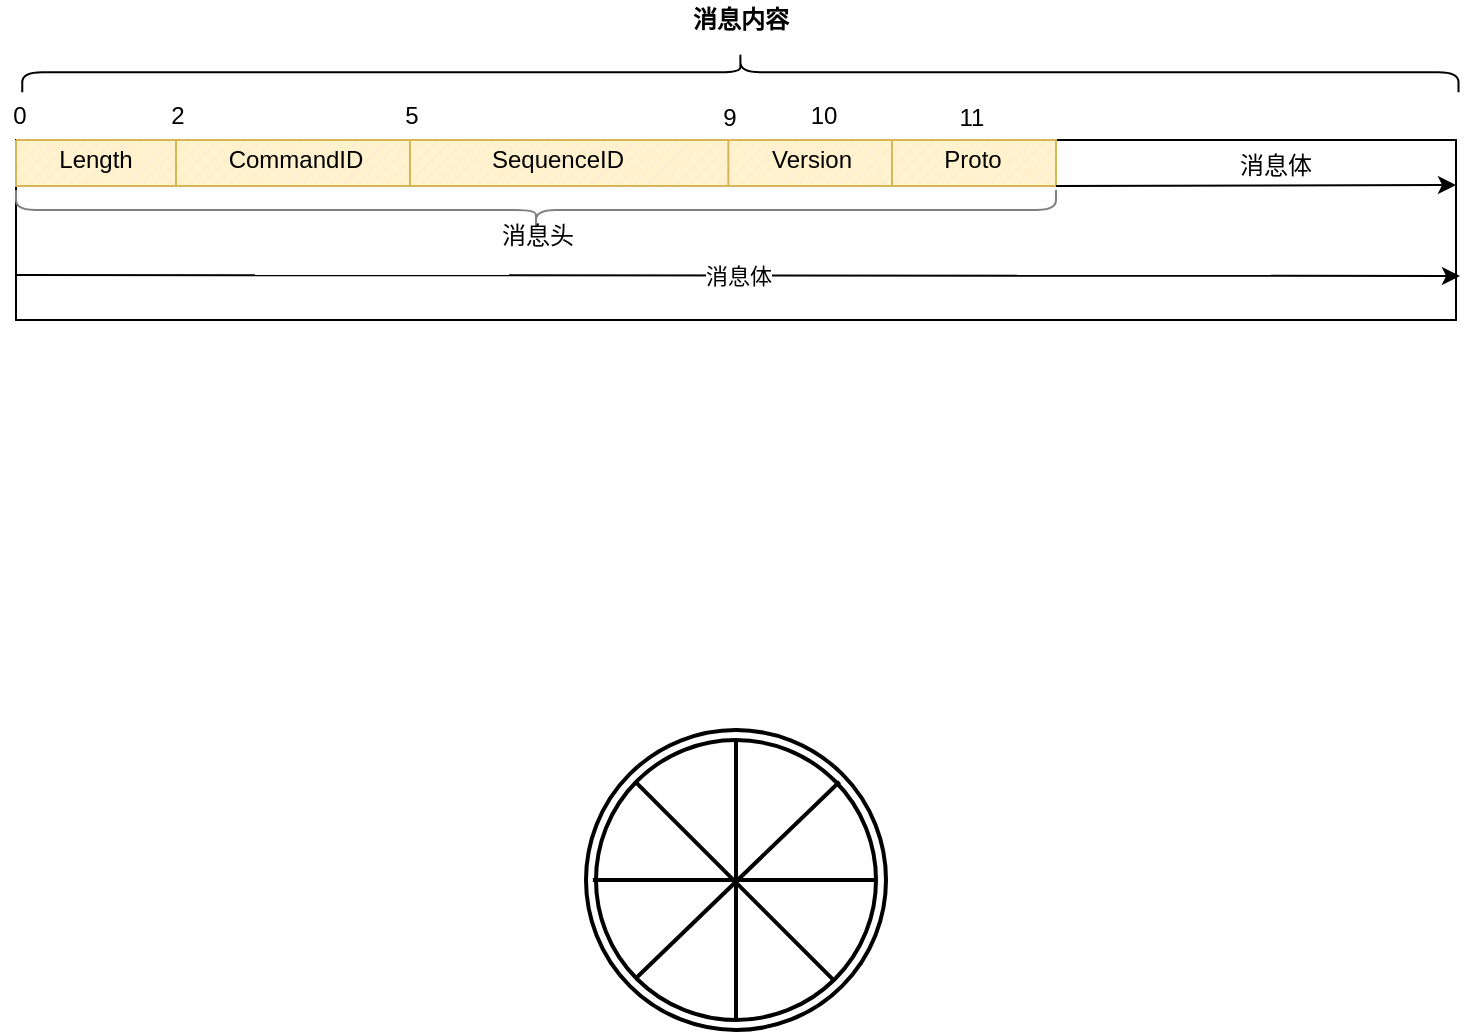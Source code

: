 <mxfile version="14.7.6" type="github"><diagram id="yinXIE5AYlkKIpmGymxK" name="Page-1"><mxGraphModel dx="813" dy="476" grid="1" gridSize="10" guides="1" tooltips="1" connect="1" arrows="1" fold="1" page="1" pageScale="1" pageWidth="827" pageHeight="1169" math="0" shadow="0"><root><mxCell id="0"/><mxCell id="1" parent="0"/><mxCell id="Hgcuz3-H3vMZSUiwUz42-9" value="" style="rounded=0;whiteSpace=wrap;html=1;" parent="1" vertex="1"><mxGeometry x="40" y="150" width="720" height="90" as="geometry"/></mxCell><mxCell id="0QURrS45yJ3HblQKmMUU-26" value="" style="verticalLabelPosition=bottom;verticalAlign=top;html=1;shape=mxgraph.basic.patternFillRect;fillStyle=diag;step=5;fillStrokeWidth=0.2;fillStrokeColor=#dddddd;rounded=1;fillColor=#fff2cc;strokeColor=#d6b656;align=center;fontFamily=Georgia;" parent="1" vertex="1"><mxGeometry x="40" y="150" width="80" height="23" as="geometry"/></mxCell><mxCell id="0QURrS45yJ3HblQKmMUU-27" value="" style="verticalLabelPosition=bottom;verticalAlign=top;html=1;shape=mxgraph.basic.patternFillRect;fillStyle=diag;step=5;fillStrokeWidth=0.2;fillStrokeColor=#dddddd;rounded=1;fillColor=#fff2cc;strokeColor=#d6b656;" parent="1" vertex="1"><mxGeometry x="120" y="150" width="120" height="23" as="geometry"/></mxCell><mxCell id="0QURrS45yJ3HblQKmMUU-28" value="" style="verticalLabelPosition=bottom;verticalAlign=top;html=1;shape=mxgraph.basic.patternFillRect;fillStyle=diag;step=5;fillStrokeWidth=0.2;fillStrokeColor=#dddddd;rounded=1;fillColor=#fff2cc;strokeColor=#d6b656;" parent="1" vertex="1"><mxGeometry x="237" y="150" width="163" height="23" as="geometry"/></mxCell><mxCell id="Hgcuz3-H3vMZSUiwUz42-1" value="" style="verticalLabelPosition=bottom;verticalAlign=top;html=1;shape=mxgraph.basic.patternFillRect;fillStyle=diag;step=5;fillStrokeWidth=0.2;fillStrokeColor=#dddddd;rounded=1;fillColor=#fff2cc;strokeColor=#d6b656;" parent="1" vertex="1"><mxGeometry x="396.19" y="150" width="83.81" height="23" as="geometry"/></mxCell><mxCell id="Hgcuz3-H3vMZSUiwUz42-3" value="" style="verticalLabelPosition=bottom;verticalAlign=top;html=1;shape=mxgraph.basic.patternFillRect;fillStyle=diag;step=5;fillStrokeWidth=0.2;fillStrokeColor=#dddddd;rounded=1;fillColor=#fff2cc;strokeColor=#d6b656;" parent="1" vertex="1"><mxGeometry x="478" y="150" width="82" height="23" as="geometry"/></mxCell><mxCell id="CPTn1om1HVJnCBgDZQZU-1" value="" style="shape=curlyBracket;whiteSpace=wrap;html=1;rounded=1;rotation=90;" vertex="1" parent="1"><mxGeometry x="392.19" y="-242.94" width="20" height="718.13" as="geometry"/></mxCell><mxCell id="CPTn1om1HVJnCBgDZQZU-2" value="&lt;b&gt;消息内容&lt;/b&gt;" style="text;html=1;align=center;verticalAlign=middle;resizable=0;points=[];autosize=1;strokeColor=none;" vertex="1" parent="1"><mxGeometry x="372.19" y="80" width="60" height="20" as="geometry"/></mxCell><mxCell id="CPTn1om1HVJnCBgDZQZU-6" value="&lt;font&gt;Length&lt;/font&gt;" style="text;html=1;strokeColor=none;fillColor=none;align=center;verticalAlign=middle;whiteSpace=wrap;rounded=0;fontFamily=Helvetica;" vertex="1" parent="1"><mxGeometry x="60" y="150" width="40" height="20" as="geometry"/></mxCell><mxCell id="CPTn1om1HVJnCBgDZQZU-7" value="&lt;span&gt;CommandID&lt;/span&gt;" style="text;html=1;strokeColor=none;fillColor=none;align=center;verticalAlign=middle;whiteSpace=wrap;rounded=0;" vertex="1" parent="1"><mxGeometry x="160" y="150" width="40" height="20" as="geometry"/></mxCell><mxCell id="CPTn1om1HVJnCBgDZQZU-14" value="&lt;span lang=&quot;EN-US&quot;&gt;&lt;font style=&quot;font-size: 12px&quot;&gt;SequenceID&lt;/font&gt;&lt;/span&gt;" style="text;html=1;strokeColor=none;fillColor=none;align=center;verticalAlign=middle;whiteSpace=wrap;rounded=0;" vertex="1" parent="1"><mxGeometry x="281" y="150" width="60" height="20" as="geometry"/></mxCell><mxCell id="CPTn1om1HVJnCBgDZQZU-15" value="Version" style="text;html=1;strokeColor=none;fillColor=none;align=center;verticalAlign=middle;whiteSpace=wrap;rounded=0;" vertex="1" parent="1"><mxGeometry x="418.1" y="150" width="40" height="20" as="geometry"/></mxCell><mxCell id="CPTn1om1HVJnCBgDZQZU-17" value="&lt;span&gt;Proto&lt;/span&gt;" style="text;html=1;strokeColor=none;fillColor=none;align=center;verticalAlign=middle;whiteSpace=wrap;rounded=0;" vertex="1" parent="1"><mxGeometry x="501.5" y="150" width="33" height="20" as="geometry"/></mxCell><mxCell id="CPTn1om1HVJnCBgDZQZU-24" value="0" style="text;html=1;strokeColor=none;fillColor=none;align=center;verticalAlign=middle;whiteSpace=wrap;rounded=0;" vertex="1" parent="1"><mxGeometry x="37" y="133" width="10" height="10" as="geometry"/></mxCell><mxCell id="CPTn1om1HVJnCBgDZQZU-25" value="2" style="text;html=1;strokeColor=none;fillColor=none;align=center;verticalAlign=middle;whiteSpace=wrap;rounded=0;" vertex="1" parent="1"><mxGeometry x="116" y="133" width="10" height="10" as="geometry"/></mxCell><mxCell id="CPTn1om1HVJnCBgDZQZU-26" value="5" style="text;html=1;strokeColor=none;fillColor=none;align=center;verticalAlign=middle;whiteSpace=wrap;rounded=0;" vertex="1" parent="1"><mxGeometry x="233" y="133" width="10" height="10" as="geometry"/></mxCell><mxCell id="CPTn1om1HVJnCBgDZQZU-27" value="9" style="text;html=1;strokeColor=none;fillColor=none;align=center;verticalAlign=middle;whiteSpace=wrap;rounded=0;" vertex="1" parent="1"><mxGeometry x="392.19" y="134" width="10" height="10" as="geometry"/></mxCell><mxCell id="CPTn1om1HVJnCBgDZQZU-28" value="10" style="text;html=1;strokeColor=none;fillColor=none;align=center;verticalAlign=middle;whiteSpace=wrap;rounded=0;" vertex="1" parent="1"><mxGeometry x="439.19" y="133" width="10" height="10" as="geometry"/></mxCell><mxCell id="CPTn1om1HVJnCBgDZQZU-29" value="11" style="text;html=1;strokeColor=none;fillColor=none;align=center;verticalAlign=middle;whiteSpace=wrap;rounded=0;" vertex="1" parent="1"><mxGeometry x="513" y="134" width="10" height="10" as="geometry"/></mxCell><mxCell id="CPTn1om1HVJnCBgDZQZU-34" value="" style="endArrow=classic;html=1;exitX=1;exitY=1;exitDx=0;exitDy=0;exitPerimeter=0;entryX=1;entryY=0.25;entryDx=0;entryDy=0;" edge="1" parent="1" source="Hgcuz3-H3vMZSUiwUz42-3" target="Hgcuz3-H3vMZSUiwUz42-9"><mxGeometry width="50" height="50" relative="1" as="geometry"><mxPoint x="590" y="190" as="sourcePoint"/><mxPoint x="640" y="140" as="targetPoint"/></mxGeometry></mxCell><mxCell id="CPTn1om1HVJnCBgDZQZU-35" value="消息体" style="text;html=1;strokeColor=none;fillColor=none;align=center;verticalAlign=middle;whiteSpace=wrap;rounded=0;" vertex="1" parent="1"><mxGeometry x="650" y="153" width="40" height="20" as="geometry"/></mxCell><mxCell id="CPTn1om1HVJnCBgDZQZU-38" value="" style="endArrow=classic;html=1;exitX=0;exitY=0.75;exitDx=0;exitDy=0;" edge="1" parent="1" source="Hgcuz3-H3vMZSUiwUz42-9"><mxGeometry relative="1" as="geometry"><mxPoint x="534.5" y="210" as="sourcePoint"/><mxPoint x="762" y="218" as="targetPoint"/></mxGeometry></mxCell><mxCell id="CPTn1om1HVJnCBgDZQZU-39" value="消息体" style="edgeLabel;resizable=0;html=1;align=center;verticalAlign=middle;" connectable="0" vertex="1" parent="CPTn1om1HVJnCBgDZQZU-38"><mxGeometry relative="1" as="geometry"/></mxCell><mxCell id="CPTn1om1HVJnCBgDZQZU-42" value="" style="shape=curlyBracket;whiteSpace=wrap;html=1;rounded=1;flipH=1;rotation=90;fontColor=#CCFF99;strokeColor=#808080;" vertex="1" parent="1"><mxGeometry x="290" y="-75" width="20" height="520" as="geometry"/></mxCell><mxCell id="CPTn1om1HVJnCBgDZQZU-43" value="消息头" style="text;html=1;strokeColor=none;fillColor=none;align=center;verticalAlign=middle;whiteSpace=wrap;rounded=0;" vertex="1" parent="1"><mxGeometry x="281" y="188" width="40" height="20" as="geometry"/></mxCell><mxCell id="CPTn1om1HVJnCBgDZQZU-65" value="" style="ellipse;shape=doubleEllipse;whiteSpace=wrap;html=1;aspect=fixed;fontFamily=Helvetica;fontColor=#CCFF99;strokeColor=#000000;strokeWidth=2;fillColor=none;" vertex="1" parent="1"><mxGeometry x="325" y="445" width="150" height="150" as="geometry"/></mxCell><mxCell id="CPTn1om1HVJnCBgDZQZU-67" value="" style="line;strokeWidth=2;direction=south;html=1;perimeter=backbonePerimeter;points=[];outlineConnect=0;fontFamily=Helvetica;fontColor=#CCFF99;fillColor=none;" vertex="1" parent="1"><mxGeometry x="395" y="450" width="10" height="140" as="geometry"/></mxCell><mxCell id="CPTn1om1HVJnCBgDZQZU-68" value="" style="line;strokeWidth=2;direction=south;html=1;perimeter=backbonePerimeter;points=[];outlineConnect=0;fontFamily=Helvetica;fontColor=#CCFF99;fillColor=none;rotation=90;" vertex="1" parent="1"><mxGeometry x="394.07" y="449.38" width="10" height="141.25" as="geometry"/></mxCell><mxCell id="CPTn1om1HVJnCBgDZQZU-69" value="" style="line;strokeWidth=2;direction=south;html=1;perimeter=backbonePerimeter;points=[];outlineConnect=0;fontFamily=Helvetica;fontColor=#CCFF99;fillColor=none;rotation=-45;" vertex="1" parent="1"><mxGeometry x="394.07" y="450.01" width="10" height="140.62" as="geometry"/></mxCell><mxCell id="CPTn1om1HVJnCBgDZQZU-70" value="" style="line;strokeWidth=2;direction=south;html=1;perimeter=backbonePerimeter;points=[];outlineConnect=0;fontFamily=Helvetica;fontColor=#CCFF99;fillColor=none;rotation=46;" vertex="1" parent="1"><mxGeometry x="396.19" y="449.38" width="10" height="140.62" as="geometry"/></mxCell></root></mxGraphModel></diagram></mxfile>